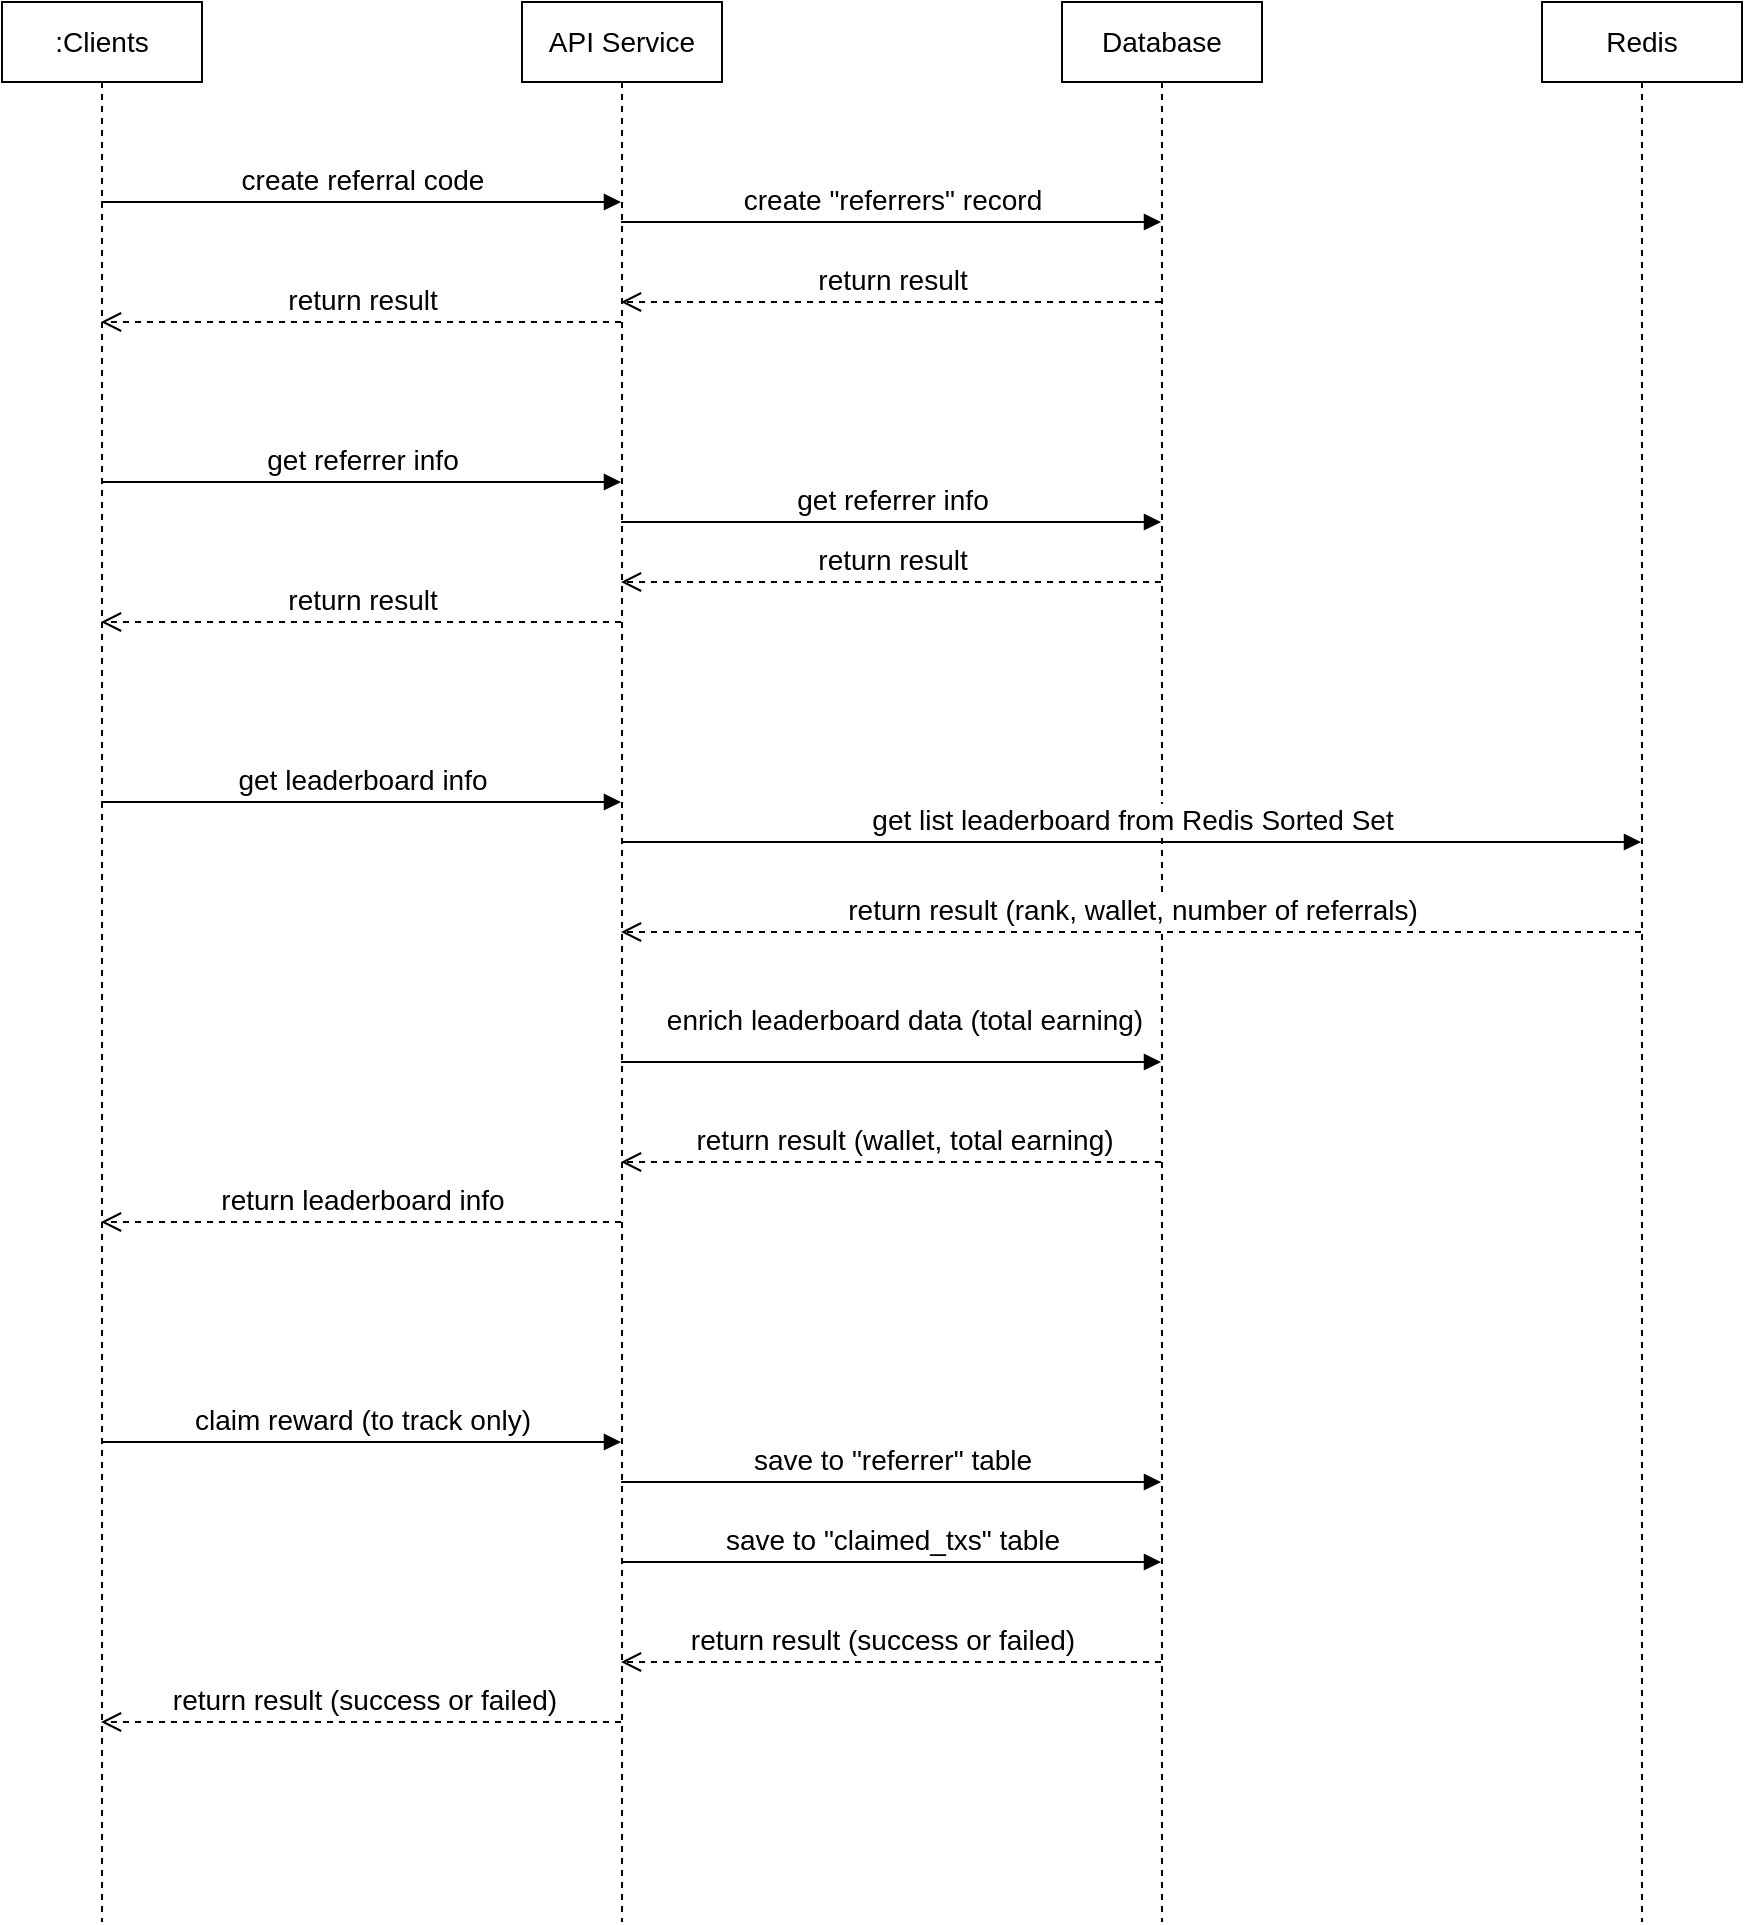 <mxfile version="18.1.3" type="github">
  <diagram id="ZGwalyleYwvO8AtcDpwx" name="Page-1">
    <mxGraphModel dx="1426" dy="688" grid="1" gridSize="10" guides="1" tooltips="1" connect="1" arrows="1" fold="1" page="1" pageScale="1" pageWidth="850" pageHeight="1100" math="0" shadow="0">
      <root>
        <mxCell id="0" />
        <mxCell id="1" parent="0" />
        <mxCell id="bLqd7wcAviLybuqdrjyT-1" value=":Clients" style="shape=umlLifeline;perimeter=lifelinePerimeter;whiteSpace=wrap;html=1;container=1;collapsible=0;recursiveResize=0;outlineConnect=0;fontSize=14;" vertex="1" parent="1">
          <mxGeometry x="80" y="40" width="100" height="960" as="geometry" />
        </mxCell>
        <mxCell id="bLqd7wcAviLybuqdrjyT-2" value="API Service" style="shape=umlLifeline;perimeter=lifelinePerimeter;whiteSpace=wrap;html=1;container=1;collapsible=0;recursiveResize=0;outlineConnect=0;fontSize=14;" vertex="1" parent="1">
          <mxGeometry x="340" y="40" width="100" height="960" as="geometry" />
        </mxCell>
        <mxCell id="bLqd7wcAviLybuqdrjyT-3" value="Database" style="shape=umlLifeline;perimeter=lifelinePerimeter;whiteSpace=wrap;html=1;container=1;collapsible=0;recursiveResize=0;outlineConnect=0;fontSize=14;" vertex="1" parent="1">
          <mxGeometry x="610" y="40" width="100" height="960" as="geometry" />
        </mxCell>
        <mxCell id="bLqd7wcAviLybuqdrjyT-4" value="Redis" style="shape=umlLifeline;perimeter=lifelinePerimeter;whiteSpace=wrap;html=1;container=1;collapsible=0;recursiveResize=0;outlineConnect=0;fontSize=14;" vertex="1" parent="1">
          <mxGeometry x="850" y="40" width="100" height="960" as="geometry" />
        </mxCell>
        <mxCell id="bLqd7wcAviLybuqdrjyT-5" value="create referral code" style="html=1;verticalAlign=bottom;endArrow=block;rounded=0;fontSize=14;" edge="1" parent="1">
          <mxGeometry width="80" relative="1" as="geometry">
            <mxPoint x="129.5" y="140" as="sourcePoint" />
            <mxPoint x="389.5" y="140" as="targetPoint" />
          </mxGeometry>
        </mxCell>
        <mxCell id="bLqd7wcAviLybuqdrjyT-6" value="create &quot;referrers&quot; record" style="html=1;verticalAlign=bottom;endArrow=block;rounded=0;fontSize=14;" edge="1" parent="1">
          <mxGeometry width="80" relative="1" as="geometry">
            <mxPoint x="389.5" y="150" as="sourcePoint" />
            <mxPoint x="659.5" y="150" as="targetPoint" />
          </mxGeometry>
        </mxCell>
        <mxCell id="bLqd7wcAviLybuqdrjyT-7" value="return result" style="html=1;verticalAlign=bottom;endArrow=open;dashed=1;endSize=8;rounded=0;fontSize=14;" edge="1" parent="1">
          <mxGeometry relative="1" as="geometry">
            <mxPoint x="659.5" y="190" as="sourcePoint" />
            <mxPoint x="389.5" y="190" as="targetPoint" />
          </mxGeometry>
        </mxCell>
        <mxCell id="bLqd7wcAviLybuqdrjyT-8" value="return result" style="html=1;verticalAlign=bottom;endArrow=open;dashed=1;endSize=8;rounded=0;fontSize=14;" edge="1" parent="1">
          <mxGeometry relative="1" as="geometry">
            <mxPoint x="389.5" y="200" as="sourcePoint" />
            <mxPoint x="129.5" y="200" as="targetPoint" />
          </mxGeometry>
        </mxCell>
        <mxCell id="bLqd7wcAviLybuqdrjyT-9" value="get referrer info" style="html=1;verticalAlign=bottom;endArrow=block;rounded=0;fontSize=14;" edge="1" parent="1">
          <mxGeometry width="80" relative="1" as="geometry">
            <mxPoint x="129.5" y="280" as="sourcePoint" />
            <mxPoint x="389.5" y="280" as="targetPoint" />
          </mxGeometry>
        </mxCell>
        <mxCell id="bLqd7wcAviLybuqdrjyT-10" value="get referrer info" style="html=1;verticalAlign=bottom;endArrow=block;rounded=0;fontSize=14;" edge="1" parent="1">
          <mxGeometry width="80" relative="1" as="geometry">
            <mxPoint x="389.5" y="300" as="sourcePoint" />
            <mxPoint x="659.5" y="300" as="targetPoint" />
          </mxGeometry>
        </mxCell>
        <mxCell id="bLqd7wcAviLybuqdrjyT-11" value="return result" style="html=1;verticalAlign=bottom;endArrow=open;dashed=1;endSize=8;rounded=0;fontSize=14;" edge="1" parent="1">
          <mxGeometry relative="1" as="geometry">
            <mxPoint x="659.5" y="330" as="sourcePoint" />
            <mxPoint x="389.5" y="330" as="targetPoint" />
          </mxGeometry>
        </mxCell>
        <mxCell id="bLqd7wcAviLybuqdrjyT-12" value="return result" style="html=1;verticalAlign=bottom;endArrow=open;dashed=1;endSize=8;rounded=0;fontSize=14;" edge="1" parent="1">
          <mxGeometry relative="1" as="geometry">
            <mxPoint x="389.5" y="350" as="sourcePoint" />
            <mxPoint x="129.5" y="350" as="targetPoint" />
          </mxGeometry>
        </mxCell>
        <mxCell id="bLqd7wcAviLybuqdrjyT-14" value="get leaderboard info" style="html=1;verticalAlign=bottom;endArrow=block;rounded=0;fontSize=14;" edge="1" parent="1">
          <mxGeometry width="80" relative="1" as="geometry">
            <mxPoint x="129.5" y="440" as="sourcePoint" />
            <mxPoint x="389.5" y="440" as="targetPoint" />
          </mxGeometry>
        </mxCell>
        <mxCell id="bLqd7wcAviLybuqdrjyT-15" value="get list leaderboard from Redis Sorted Set" style="html=1;verticalAlign=bottom;endArrow=block;rounded=0;fontSize=14;" edge="1" parent="1">
          <mxGeometry width="80" relative="1" as="geometry">
            <mxPoint x="389.5" y="460" as="sourcePoint" />
            <mxPoint x="899.5" y="460" as="targetPoint" />
          </mxGeometry>
        </mxCell>
        <mxCell id="bLqd7wcAviLybuqdrjyT-17" value="return result (rank, wallet, number of referrals)" style="html=1;verticalAlign=bottom;endArrow=open;dashed=1;endSize=8;rounded=0;fontSize=14;" edge="1" parent="1">
          <mxGeometry relative="1" as="geometry">
            <mxPoint x="899.5" y="505" as="sourcePoint" />
            <mxPoint x="389.5" y="505" as="targetPoint" />
          </mxGeometry>
        </mxCell>
        <mxCell id="bLqd7wcAviLybuqdrjyT-18" value="enrich leaderboard data (total earning)" style="html=1;verticalAlign=bottom;endArrow=block;rounded=0;fontSize=14;" edge="1" parent="1">
          <mxGeometry x="0.041" y="10" width="80" relative="1" as="geometry">
            <mxPoint x="389.5" y="570" as="sourcePoint" />
            <mxPoint x="659.5" y="570" as="targetPoint" />
            <mxPoint x="1" as="offset" />
          </mxGeometry>
        </mxCell>
        <mxCell id="bLqd7wcAviLybuqdrjyT-19" value="return result (wallet, total earning)" style="html=1;verticalAlign=bottom;endArrow=open;dashed=1;endSize=8;rounded=0;fontSize=14;" edge="1" parent="1">
          <mxGeometry x="-0.041" relative="1" as="geometry">
            <mxPoint x="659.5" y="620" as="sourcePoint" />
            <mxPoint x="389.5" y="620" as="targetPoint" />
            <mxPoint x="1" as="offset" />
          </mxGeometry>
        </mxCell>
        <mxCell id="bLqd7wcAviLybuqdrjyT-20" value="return leaderboard info" style="html=1;verticalAlign=bottom;endArrow=open;dashed=1;endSize=8;rounded=0;fontSize=14;" edge="1" parent="1">
          <mxGeometry relative="1" as="geometry">
            <mxPoint x="389.5" y="650" as="sourcePoint" />
            <mxPoint x="129.5" y="650" as="targetPoint" />
            <mxPoint as="offset" />
          </mxGeometry>
        </mxCell>
        <mxCell id="bLqd7wcAviLybuqdrjyT-21" value="claim reward (to track only)" style="html=1;verticalAlign=bottom;endArrow=block;rounded=0;fontSize=14;" edge="1" parent="1">
          <mxGeometry width="80" relative="1" as="geometry">
            <mxPoint x="129.5" y="760" as="sourcePoint" />
            <mxPoint x="389.5" y="760" as="targetPoint" />
          </mxGeometry>
        </mxCell>
        <mxCell id="bLqd7wcAviLybuqdrjyT-22" value="save to &quot;referrer&quot; table" style="html=1;verticalAlign=bottom;endArrow=block;rounded=0;fontSize=14;" edge="1" parent="1">
          <mxGeometry width="80" relative="1" as="geometry">
            <mxPoint x="389.5" y="780" as="sourcePoint" />
            <mxPoint x="659.5" y="780" as="targetPoint" />
          </mxGeometry>
        </mxCell>
        <mxCell id="bLqd7wcAviLybuqdrjyT-23" value="save to &quot;claimed_txs&quot; table" style="html=1;verticalAlign=bottom;endArrow=block;rounded=0;fontSize=14;" edge="1" parent="1">
          <mxGeometry width="80" relative="1" as="geometry">
            <mxPoint x="389.5" y="820" as="sourcePoint" />
            <mxPoint x="659.5" y="820" as="targetPoint" />
          </mxGeometry>
        </mxCell>
        <mxCell id="bLqd7wcAviLybuqdrjyT-24" value="return result (success or failed)" style="html=1;verticalAlign=bottom;endArrow=open;dashed=1;endSize=8;rounded=0;fontSize=14;" edge="1" parent="1">
          <mxGeometry x="0.033" relative="1" as="geometry">
            <mxPoint x="659.5" y="870" as="sourcePoint" />
            <mxPoint x="389.5" y="870" as="targetPoint" />
            <mxPoint as="offset" />
          </mxGeometry>
        </mxCell>
        <mxCell id="bLqd7wcAviLybuqdrjyT-25" value="return result (success or failed)" style="html=1;verticalAlign=bottom;endArrow=open;dashed=1;endSize=8;rounded=0;fontSize=14;" edge="1" parent="1">
          <mxGeometry x="-0.004" relative="1" as="geometry">
            <mxPoint x="389.5" y="900" as="sourcePoint" />
            <mxPoint x="129.5" y="900" as="targetPoint" />
            <mxPoint x="1" as="offset" />
          </mxGeometry>
        </mxCell>
      </root>
    </mxGraphModel>
  </diagram>
</mxfile>
